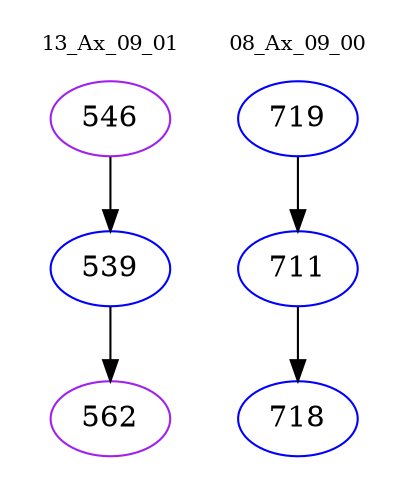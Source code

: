 digraph{
subgraph cluster_0 {
color = white
label = "13_Ax_09_01";
fontsize=10;
T0_546 [label="546", color="purple"]
T0_546 -> T0_539 [color="black"]
T0_539 [label="539", color="blue"]
T0_539 -> T0_562 [color="black"]
T0_562 [label="562", color="purple"]
}
subgraph cluster_1 {
color = white
label = "08_Ax_09_00";
fontsize=10;
T1_719 [label="719", color="blue"]
T1_719 -> T1_711 [color="black"]
T1_711 [label="711", color="blue"]
T1_711 -> T1_718 [color="black"]
T1_718 [label="718", color="blue"]
}
}
